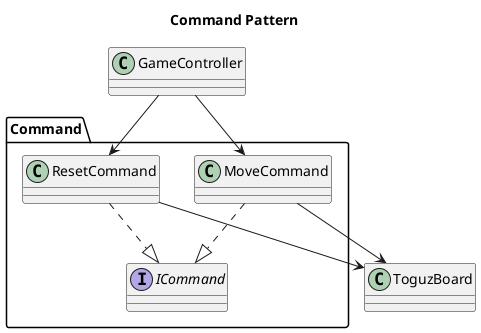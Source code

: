 @startuml command_diagram
title Command Pattern

skinparam componentStyle rectangle

package "Command" {
  interface ICommand
  class MoveCommand
  class ResetCommand
}

MoveCommand ..|> ICommand
ResetCommand ..|> ICommand

GameController --> MoveCommand
GameController --> ResetCommand
MoveCommand --> ToguzBoard
ResetCommand --> ToguzBoard
@enduml
